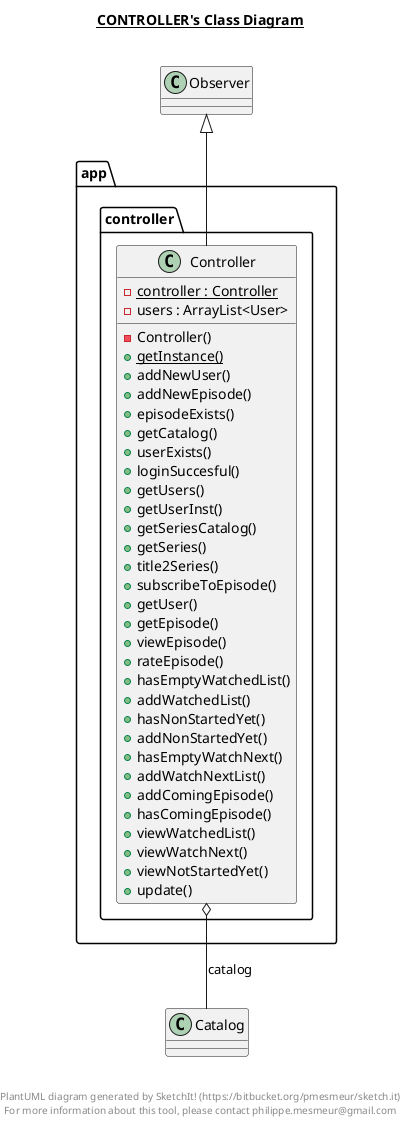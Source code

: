 @startuml

title __CONTROLLER's Class Diagram__\n

  package app.controller {
    class Controller {
        {static} - controller : Controller
        - users : ArrayList<User>
        - Controller()
        {static} + getInstance()
        + addNewUser()
        + addNewEpisode()
        + episodeExists()
        + getCatalog()
        + userExists()
        + loginSuccesful()
        + getUsers()
        + getUserInst()
        + getSeriesCatalog()
        + getSeries()
        + title2Series()
        + subscribeToEpisode()
        + getUser()
        + getEpisode()
        + viewEpisode()
        + rateEpisode()
        + hasEmptyWatchedList()
        + addWatchedList()
        + hasNonStartedYet()
        + addNonStartedYet()
        + hasEmptyWatchNext()
        + addWatchNextList()
        + addComingEpisode()
        + hasComingEpisode()
        + viewWatchedList()
        + viewWatchNext()
        + viewNotStartedYet()
        + update()
    }
  }
  

  Controller -up-|> Observer
  Controller o-- Catalog : catalog


right footer


PlantUML diagram generated by SketchIt! (https://bitbucket.org/pmesmeur/sketch.it)
For more information about this tool, please contact philippe.mesmeur@gmail.com
endfooter

@enduml
